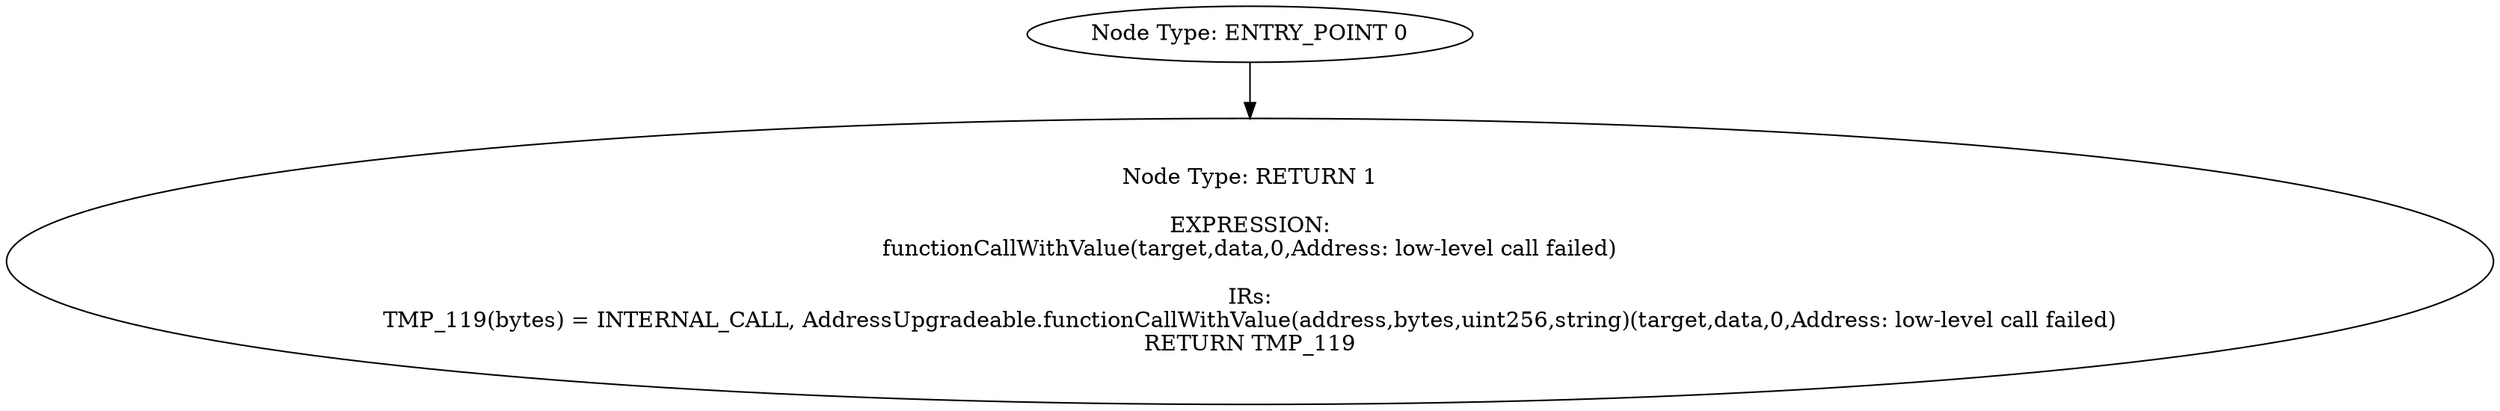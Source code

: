 digraph{
0[label="Node Type: ENTRY_POINT 0
"];
0->1;
1[label="Node Type: RETURN 1

EXPRESSION:
functionCallWithValue(target,data,0,Address: low-level call failed)

IRs:
TMP_119(bytes) = INTERNAL_CALL, AddressUpgradeable.functionCallWithValue(address,bytes,uint256,string)(target,data,0,Address: low-level call failed)
RETURN TMP_119"];
}
